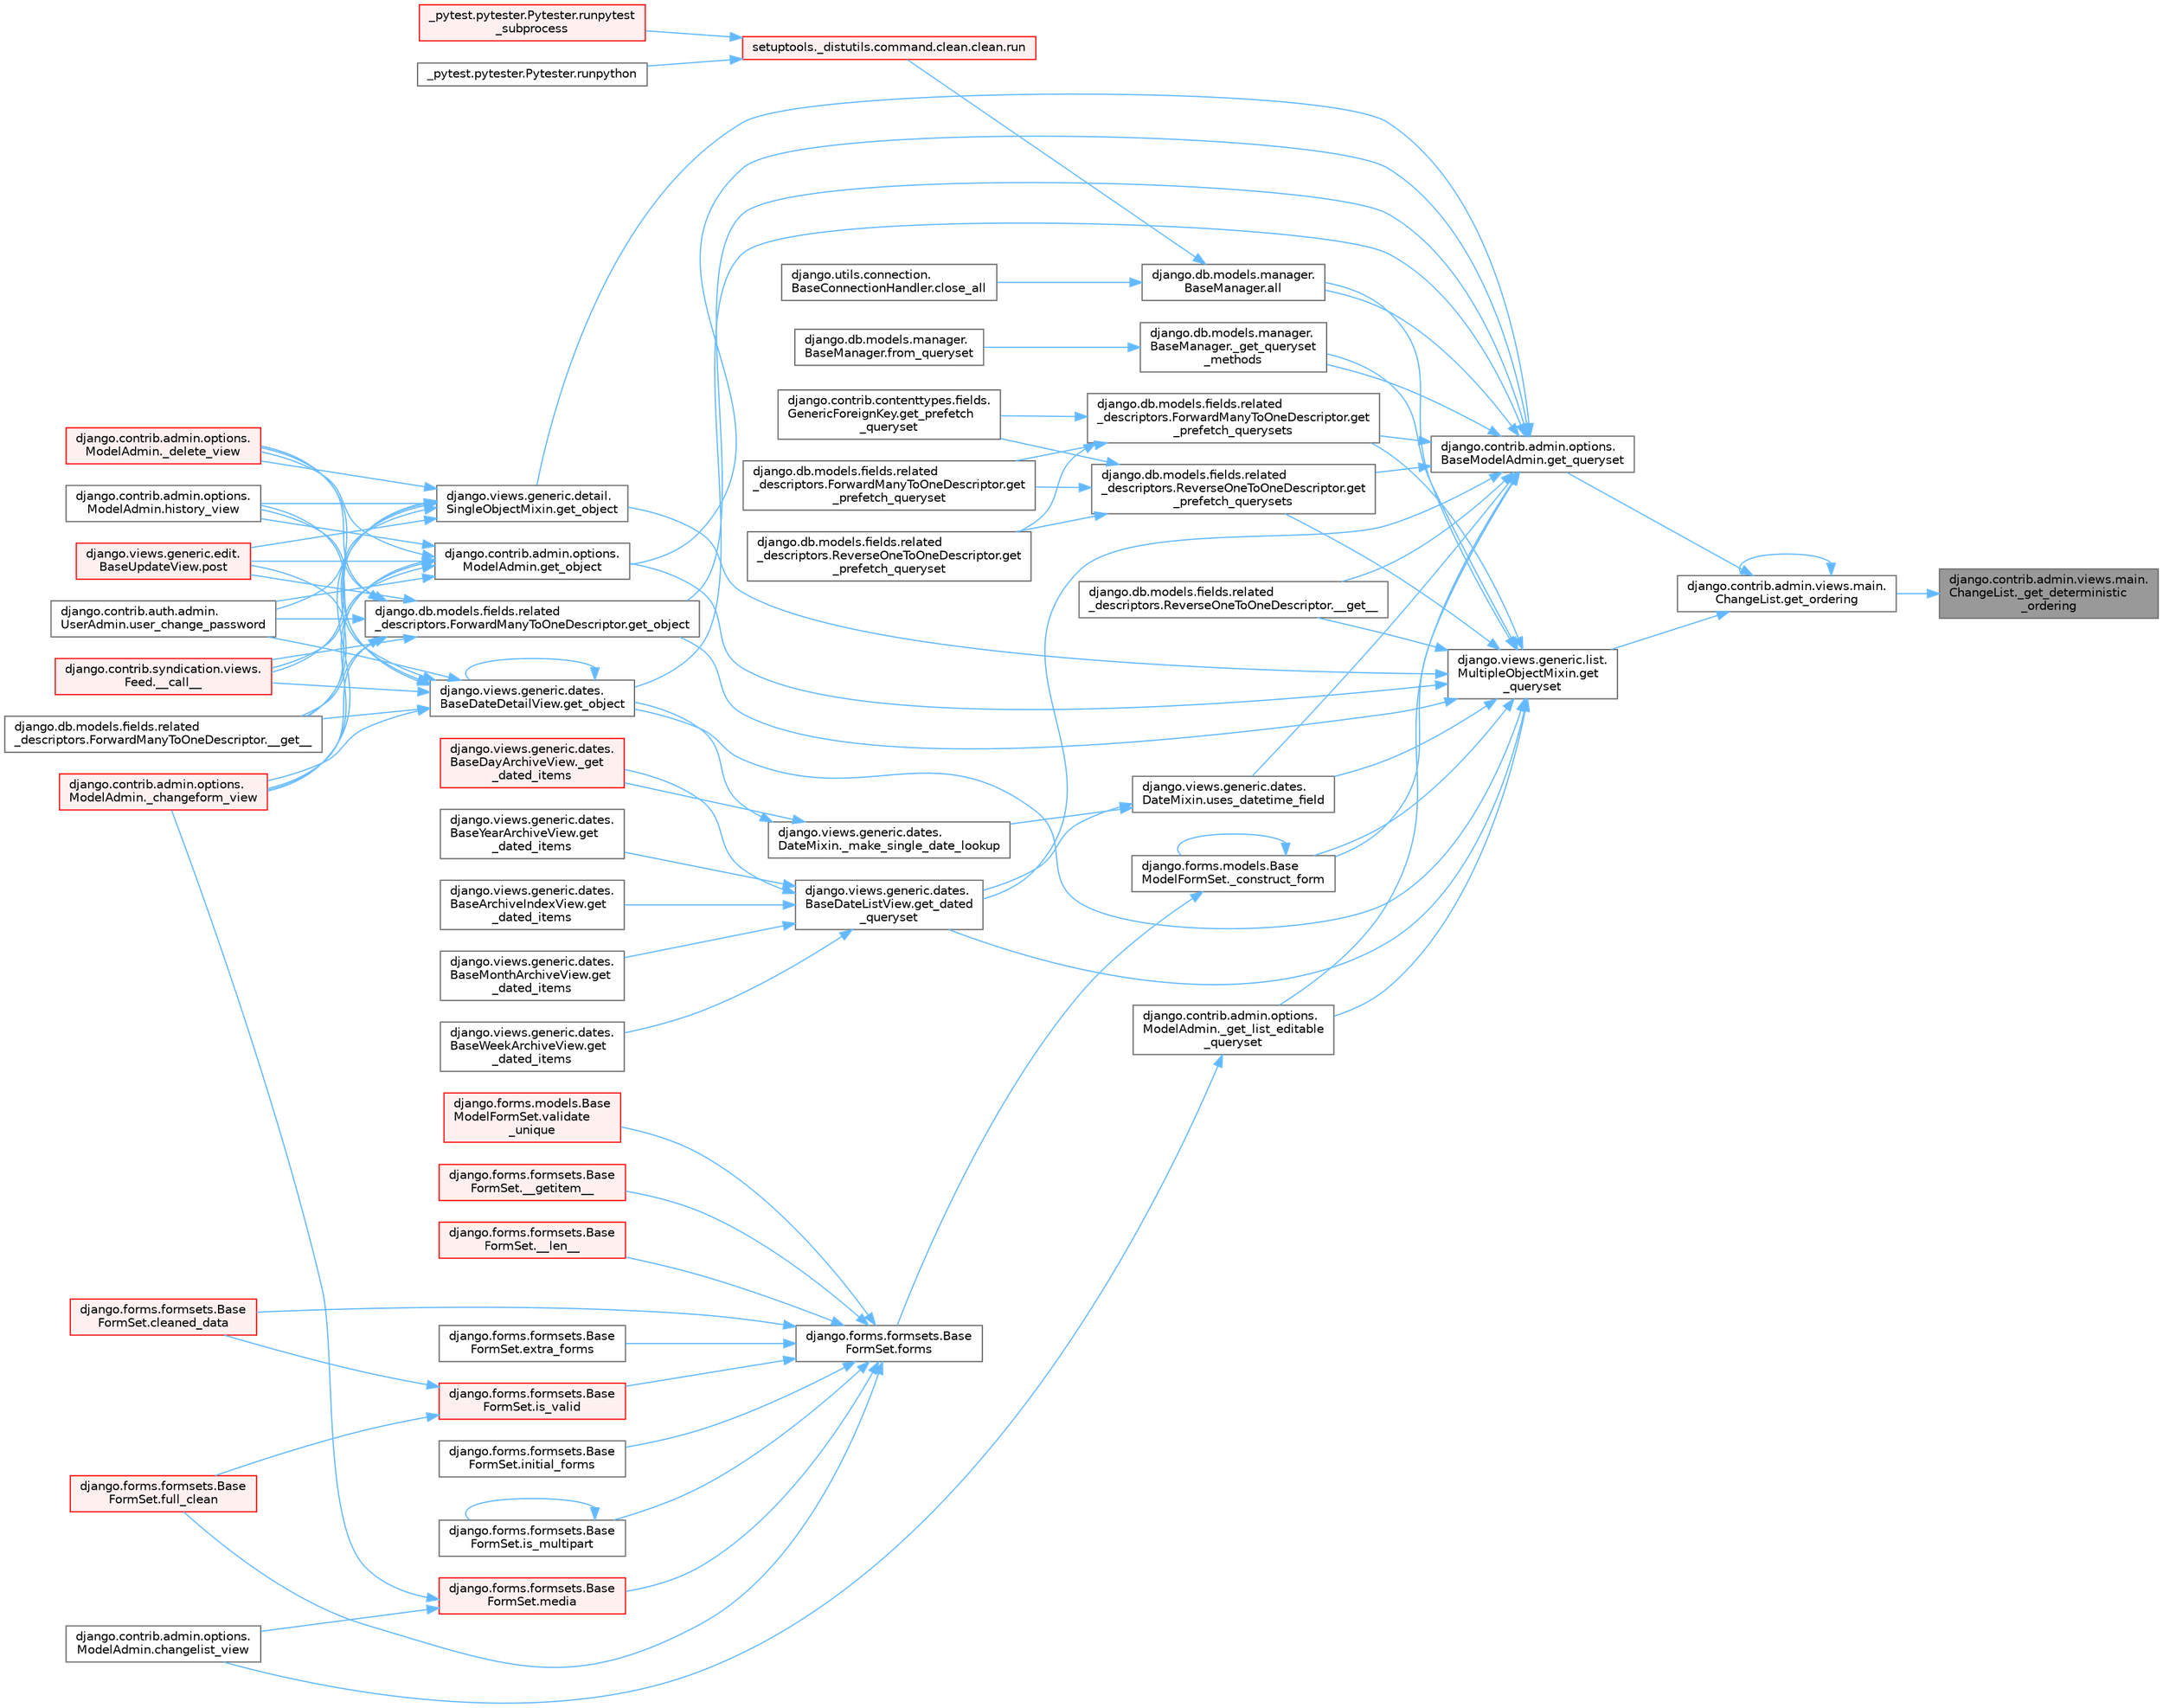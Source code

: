 digraph "django.contrib.admin.views.main.ChangeList._get_deterministic_ordering"
{
 // LATEX_PDF_SIZE
  bgcolor="transparent";
  edge [fontname=Helvetica,fontsize=10,labelfontname=Helvetica,labelfontsize=10];
  node [fontname=Helvetica,fontsize=10,shape=box,height=0.2,width=0.4];
  rankdir="RL";
  Node1 [id="Node000001",label="django.contrib.admin.views.main.\lChangeList._get_deterministic\l_ordering",height=0.2,width=0.4,color="gray40", fillcolor="grey60", style="filled", fontcolor="black",tooltip=" "];
  Node1 -> Node2 [id="edge1_Node000001_Node000002",dir="back",color="steelblue1",style="solid",tooltip=" "];
  Node2 [id="Node000002",label="django.contrib.admin.views.main.\lChangeList.get_ordering",height=0.2,width=0.4,color="grey40", fillcolor="white", style="filled",URL="$classdjango_1_1contrib_1_1admin_1_1views_1_1main_1_1_change_list.html#a87413968b7e496bc20cdc428329a8f93",tooltip=" "];
  Node2 -> Node2 [id="edge2_Node000002_Node000002",dir="back",color="steelblue1",style="solid",tooltip=" "];
  Node2 -> Node3 [id="edge3_Node000002_Node000003",dir="back",color="steelblue1",style="solid",tooltip=" "];
  Node3 [id="Node000003",label="django.contrib.admin.options.\lBaseModelAdmin.get_queryset",height=0.2,width=0.4,color="grey40", fillcolor="white", style="filled",URL="$classdjango_1_1contrib_1_1admin_1_1options_1_1_base_model_admin.html#a785da85de69766ce5f736de0e4de80c5",tooltip=" "];
  Node3 -> Node4 [id="edge4_Node000003_Node000004",dir="back",color="steelblue1",style="solid",tooltip=" "];
  Node4 [id="Node000004",label="django.db.models.fields.related\l_descriptors.ReverseOneToOneDescriptor.__get__",height=0.2,width=0.4,color="grey40", fillcolor="white", style="filled",URL="$classdjango_1_1db_1_1models_1_1fields_1_1related__descriptors_1_1_reverse_one_to_one_descriptor.html#ad62c522f9bb4b91174a3437b3f978f6b",tooltip=" "];
  Node3 -> Node5 [id="edge5_Node000003_Node000005",dir="back",color="steelblue1",style="solid",tooltip=" "];
  Node5 [id="Node000005",label="django.forms.models.Base\lModelFormSet._construct_form",height=0.2,width=0.4,color="grey40", fillcolor="white", style="filled",URL="$classdjango_1_1forms_1_1models_1_1_base_model_form_set.html#a2318f52c4f2963f7674c8e15e2f3c324",tooltip=" "];
  Node5 -> Node5 [id="edge6_Node000005_Node000005",dir="back",color="steelblue1",style="solid",tooltip=" "];
  Node5 -> Node6 [id="edge7_Node000005_Node000006",dir="back",color="steelblue1",style="solid",tooltip=" "];
  Node6 [id="Node000006",label="django.forms.formsets.Base\lFormSet.forms",height=0.2,width=0.4,color="grey40", fillcolor="white", style="filled",URL="$classdjango_1_1forms_1_1formsets_1_1_base_form_set.html#a398234150267aa3c6dceaa20a7a507f1",tooltip=" "];
  Node6 -> Node7 [id="edge8_Node000006_Node000007",dir="back",color="steelblue1",style="solid",tooltip=" "];
  Node7 [id="Node000007",label="django.forms.formsets.Base\lFormSet.__getitem__",height=0.2,width=0.4,color="red", fillcolor="#FFF0F0", style="filled",URL="$classdjango_1_1forms_1_1formsets_1_1_base_form_set.html#a3ed6460d03a41c30d519e9170d0a17cc",tooltip=" "];
  Node6 -> Node3178 [id="edge9_Node000006_Node003178",dir="back",color="steelblue1",style="solid",tooltip=" "];
  Node3178 [id="Node003178",label="django.forms.formsets.Base\lFormSet.__len__",height=0.2,width=0.4,color="red", fillcolor="#FFF0F0", style="filled",URL="$classdjango_1_1forms_1_1formsets_1_1_base_form_set.html#aa8c1dfbddcb29c04ad7bf814137b3c36",tooltip=" "];
  Node6 -> Node1766 [id="edge10_Node000006_Node001766",dir="back",color="steelblue1",style="solid",tooltip=" "];
  Node1766 [id="Node001766",label="django.forms.formsets.Base\lFormSet.cleaned_data",height=0.2,width=0.4,color="red", fillcolor="#FFF0F0", style="filled",URL="$classdjango_1_1forms_1_1formsets_1_1_base_form_set.html#ae51d85dd3faa160668adba372c4e87f7",tooltip=" "];
  Node6 -> Node1919 [id="edge11_Node000006_Node001919",dir="back",color="steelblue1",style="solid",tooltip=" "];
  Node1919 [id="Node001919",label="django.forms.formsets.Base\lFormSet.extra_forms",height=0.2,width=0.4,color="grey40", fillcolor="white", style="filled",URL="$classdjango_1_1forms_1_1formsets_1_1_base_form_set.html#a80e8dd7968259b3ccdfd86ac190c342a",tooltip=" "];
  Node6 -> Node1786 [id="edge12_Node000006_Node001786",dir="back",color="steelblue1",style="solid",tooltip=" "];
  Node1786 [id="Node001786",label="django.forms.formsets.Base\lFormSet.full_clean",height=0.2,width=0.4,color="red", fillcolor="#FFF0F0", style="filled",URL="$classdjango_1_1forms_1_1formsets_1_1_base_form_set.html#aa475bdb58853c14bfcd93bd7b494e3b1",tooltip=" "];
  Node6 -> Node1920 [id="edge13_Node000006_Node001920",dir="back",color="steelblue1",style="solid",tooltip=" "];
  Node1920 [id="Node001920",label="django.forms.formsets.Base\lFormSet.initial_forms",height=0.2,width=0.4,color="grey40", fillcolor="white", style="filled",URL="$classdjango_1_1forms_1_1formsets_1_1_base_form_set.html#a36a0e4b12f42f368c74d3a704cc58d03",tooltip=" "];
  Node6 -> Node1892 [id="edge14_Node000006_Node001892",dir="back",color="steelblue1",style="solid",tooltip=" "];
  Node1892 [id="Node001892",label="django.forms.formsets.Base\lFormSet.is_multipart",height=0.2,width=0.4,color="grey40", fillcolor="white", style="filled",URL="$classdjango_1_1forms_1_1formsets_1_1_base_form_set.html#a70cb5455998cfb8556810d3215d617c8",tooltip=" "];
  Node1892 -> Node1892 [id="edge15_Node001892_Node001892",dir="back",color="steelblue1",style="solid",tooltip=" "];
  Node6 -> Node1785 [id="edge16_Node000006_Node001785",dir="back",color="steelblue1",style="solid",tooltip=" "];
  Node1785 [id="Node001785",label="django.forms.formsets.Base\lFormSet.is_valid",height=0.2,width=0.4,color="red", fillcolor="#FFF0F0", style="filled",URL="$classdjango_1_1forms_1_1formsets_1_1_base_form_set.html#a713477cfb7c01e723400df62b49c250c",tooltip=" "];
  Node1785 -> Node1766 [id="edge17_Node001785_Node001766",dir="back",color="steelblue1",style="solid",tooltip=" "];
  Node1785 -> Node1786 [id="edge18_Node001785_Node001786",dir="back",color="steelblue1",style="solid",tooltip=" "];
  Node6 -> Node1893 [id="edge19_Node000006_Node001893",dir="back",color="steelblue1",style="solid",tooltip=" "];
  Node1893 [id="Node001893",label="django.forms.formsets.Base\lFormSet.media",height=0.2,width=0.4,color="red", fillcolor="#FFF0F0", style="filled",URL="$classdjango_1_1forms_1_1formsets_1_1_base_form_set.html#a6f8913e4888f6eb8afa928cf91e9c8f9",tooltip=" "];
  Node1893 -> Node1894 [id="edge20_Node001893_Node001894",dir="back",color="steelblue1",style="solid",tooltip=" "];
  Node1894 [id="Node001894",label="django.contrib.admin.options.\lModelAdmin._changeform_view",height=0.2,width=0.4,color="red", fillcolor="#FFF0F0", style="filled",URL="$classdjango_1_1contrib_1_1admin_1_1options_1_1_model_admin.html#a06082f9f8128d66a16cda8098c673dae",tooltip=" "];
  Node1893 -> Node1898 [id="edge21_Node001893_Node001898",dir="back",color="steelblue1",style="solid",tooltip=" "];
  Node1898 [id="Node001898",label="django.contrib.admin.options.\lModelAdmin.changelist_view",height=0.2,width=0.4,color="grey40", fillcolor="white", style="filled",URL="$classdjango_1_1contrib_1_1admin_1_1options_1_1_model_admin.html#af5f3d8010317ded7325e649561a4d909",tooltip=" "];
  Node6 -> Node3179 [id="edge22_Node000006_Node003179",dir="back",color="steelblue1",style="solid",tooltip=" "];
  Node3179 [id="Node003179",label="django.forms.models.Base\lModelFormSet.validate\l_unique",height=0.2,width=0.4,color="red", fillcolor="#FFF0F0", style="filled",URL="$classdjango_1_1forms_1_1models_1_1_base_model_form_set.html#a0d01f97a86fd02a126b2fd51d02fd07d",tooltip=" "];
  Node3 -> Node2737 [id="edge23_Node000003_Node002737",dir="back",color="steelblue1",style="solid",tooltip=" "];
  Node2737 [id="Node002737",label="django.contrib.admin.options.\lModelAdmin._get_list_editable\l_queryset",height=0.2,width=0.4,color="grey40", fillcolor="white", style="filled",URL="$classdjango_1_1contrib_1_1admin_1_1options_1_1_model_admin.html#ae453d8065f838cd81cab58bc5797fd99",tooltip=" "];
  Node2737 -> Node1898 [id="edge24_Node002737_Node001898",dir="back",color="steelblue1",style="solid",tooltip=" "];
  Node3 -> Node2738 [id="edge25_Node000003_Node002738",dir="back",color="steelblue1",style="solid",tooltip=" "];
  Node2738 [id="Node002738",label="django.db.models.manager.\lBaseManager._get_queryset\l_methods",height=0.2,width=0.4,color="grey40", fillcolor="white", style="filled",URL="$classdjango_1_1db_1_1models_1_1manager_1_1_base_manager.html#a7ef7be0dacbeaa96e518c225b954d2c4",tooltip=" "];
  Node2738 -> Node2739 [id="edge26_Node002738_Node002739",dir="back",color="steelblue1",style="solid",tooltip=" "];
  Node2739 [id="Node002739",label="django.db.models.manager.\lBaseManager.from_queryset",height=0.2,width=0.4,color="grey40", fillcolor="white", style="filled",URL="$classdjango_1_1db_1_1models_1_1manager_1_1_base_manager.html#a539a31c3e4714b562c785d374a2dbc9b",tooltip=" "];
  Node3 -> Node2740 [id="edge27_Node000003_Node002740",dir="back",color="steelblue1",style="solid",tooltip=" "];
  Node2740 [id="Node002740",label="django.db.models.manager.\lBaseManager.all",height=0.2,width=0.4,color="grey40", fillcolor="white", style="filled",URL="$classdjango_1_1db_1_1models_1_1manager_1_1_base_manager.html#a348dacddedfc163dc130f6c2620869b0",tooltip=" "];
  Node2740 -> Node2741 [id="edge28_Node002740_Node002741",dir="back",color="steelblue1",style="solid",tooltip=" "];
  Node2741 [id="Node002741",label="django.utils.connection.\lBaseConnectionHandler.close_all",height=0.2,width=0.4,color="grey40", fillcolor="white", style="filled",URL="$classdjango_1_1utils_1_1connection_1_1_base_connection_handler.html#a2dbd9163239e828581c41273647476dc",tooltip=" "];
  Node2740 -> Node2742 [id="edge29_Node002740_Node002742",dir="back",color="steelblue1",style="solid",tooltip=" "];
  Node2742 [id="Node002742",label="setuptools._distutils.command.clean.clean.run",height=0.2,width=0.4,color="red", fillcolor="#FFF0F0", style="filled",URL="$classsetuptools_1_1__distutils_1_1command_1_1clean_1_1clean.html#a578cf5beb91399cf9f10329bcd7e0dd5",tooltip=" "];
  Node2742 -> Node89 [id="edge30_Node002742_Node000089",dir="back",color="steelblue1",style="solid",tooltip=" "];
  Node89 [id="Node000089",label="_pytest.pytester.Pytester.runpytest\l_subprocess",height=0.2,width=0.4,color="red", fillcolor="#FFF0F0", style="filled",URL="$class__pytest_1_1pytester_1_1_pytester.html#a59323c6d6a1469a1206f1c0b8fce99c9",tooltip=" "];
  Node2742 -> Node91 [id="edge31_Node002742_Node000091",dir="back",color="steelblue1",style="solid",tooltip=" "];
  Node91 [id="Node000091",label="_pytest.pytester.Pytester.runpython",height=0.2,width=0.4,color="grey40", fillcolor="white", style="filled",URL="$class__pytest_1_1pytester_1_1_pytester.html#a4e0c539507f15fd333cf618faf9687ef",tooltip=" "];
  Node3 -> Node2743 [id="edge32_Node000003_Node002743",dir="back",color="steelblue1",style="solid",tooltip=" "];
  Node2743 [id="Node002743",label="django.views.generic.dates.\lBaseDateListView.get_dated\l_queryset",height=0.2,width=0.4,color="grey40", fillcolor="white", style="filled",URL="$classdjango_1_1views_1_1generic_1_1dates_1_1_base_date_list_view.html#ad97300c63f99eef4ed95aa9d8f73520b",tooltip=" "];
  Node2743 -> Node2744 [id="edge33_Node002743_Node002744",dir="back",color="steelblue1",style="solid",tooltip=" "];
  Node2744 [id="Node002744",label="django.views.generic.dates.\lBaseDayArchiveView._get\l_dated_items",height=0.2,width=0.4,color="red", fillcolor="#FFF0F0", style="filled",URL="$classdjango_1_1views_1_1generic_1_1dates_1_1_base_day_archive_view.html#a3ca193a0859b2fbe8f0ae162272652f8",tooltip=" "];
  Node2743 -> Node2747 [id="edge34_Node002743_Node002747",dir="back",color="steelblue1",style="solid",tooltip=" "];
  Node2747 [id="Node002747",label="django.views.generic.dates.\lBaseArchiveIndexView.get\l_dated_items",height=0.2,width=0.4,color="grey40", fillcolor="white", style="filled",URL="$classdjango_1_1views_1_1generic_1_1dates_1_1_base_archive_index_view.html#ab9794c8a807f2b820629179ebfc41e2c",tooltip=" "];
  Node2743 -> Node2748 [id="edge35_Node002743_Node002748",dir="back",color="steelblue1",style="solid",tooltip=" "];
  Node2748 [id="Node002748",label="django.views.generic.dates.\lBaseMonthArchiveView.get\l_dated_items",height=0.2,width=0.4,color="grey40", fillcolor="white", style="filled",URL="$classdjango_1_1views_1_1generic_1_1dates_1_1_base_month_archive_view.html#ae62ad9b839e3904bd2162b5e92b6d02d",tooltip=" "];
  Node2743 -> Node2749 [id="edge36_Node002743_Node002749",dir="back",color="steelblue1",style="solid",tooltip=" "];
  Node2749 [id="Node002749",label="django.views.generic.dates.\lBaseWeekArchiveView.get\l_dated_items",height=0.2,width=0.4,color="grey40", fillcolor="white", style="filled",URL="$classdjango_1_1views_1_1generic_1_1dates_1_1_base_week_archive_view.html#a4217000f6b9b08cbc97f6b079ad98ea5",tooltip=" "];
  Node2743 -> Node2750 [id="edge37_Node002743_Node002750",dir="back",color="steelblue1",style="solid",tooltip=" "];
  Node2750 [id="Node002750",label="django.views.generic.dates.\lBaseYearArchiveView.get\l_dated_items",height=0.2,width=0.4,color="grey40", fillcolor="white", style="filled",URL="$classdjango_1_1views_1_1generic_1_1dates_1_1_base_year_archive_view.html#af1e2e3364ceacb5fd46eef85345ee94a",tooltip=" "];
  Node3 -> Node2751 [id="edge38_Node000003_Node002751",dir="back",color="steelblue1",style="solid",tooltip=" "];
  Node2751 [id="Node002751",label="django.contrib.admin.options.\lModelAdmin.get_object",height=0.2,width=0.4,color="grey40", fillcolor="white", style="filled",URL="$classdjango_1_1contrib_1_1admin_1_1options_1_1_model_admin.html#ac7b9acc5607b931a130f004f73adcc6c",tooltip=" "];
  Node2751 -> Node1911 [id="edge39_Node002751_Node001911",dir="back",color="steelblue1",style="solid",tooltip=" "];
  Node1911 [id="Node001911",label="django.contrib.syndication.views.\lFeed.__call__",height=0.2,width=0.4,color="red", fillcolor="#FFF0F0", style="filled",URL="$classdjango_1_1contrib_1_1syndication_1_1views_1_1_feed.html#ac7a9680a1b709d8eb37ae3c6ce000220",tooltip=" "];
  Node2751 -> Node1319 [id="edge40_Node002751_Node001319",dir="back",color="steelblue1",style="solid",tooltip=" "];
  Node1319 [id="Node001319",label="django.db.models.fields.related\l_descriptors.ForwardManyToOneDescriptor.__get__",height=0.2,width=0.4,color="grey40", fillcolor="white", style="filled",URL="$classdjango_1_1db_1_1models_1_1fields_1_1related__descriptors_1_1_forward_many_to_one_descriptor.html#a52832880c8df770ce001c0b0bb51e64d",tooltip=" "];
  Node2751 -> Node1894 [id="edge41_Node002751_Node001894",dir="back",color="steelblue1",style="solid",tooltip=" "];
  Node2751 -> Node187 [id="edge42_Node002751_Node000187",dir="back",color="steelblue1",style="solid",tooltip=" "];
  Node187 [id="Node000187",label="django.contrib.admin.options.\lModelAdmin._delete_view",height=0.2,width=0.4,color="red", fillcolor="#FFF0F0", style="filled",URL="$classdjango_1_1contrib_1_1admin_1_1options_1_1_model_admin.html#a227a18e24751790170d555523ab15e93",tooltip=" "];
  Node2751 -> Node2701 [id="edge43_Node002751_Node002701",dir="back",color="steelblue1",style="solid",tooltip=" "];
  Node2701 [id="Node002701",label="django.contrib.admin.options.\lModelAdmin.history_view",height=0.2,width=0.4,color="grey40", fillcolor="white", style="filled",URL="$classdjango_1_1contrib_1_1admin_1_1options_1_1_model_admin.html#aaa87a68789f637fa6682c1daf2a4bda8",tooltip=" "];
  Node2751 -> Node2702 [id="edge44_Node002751_Node002702",dir="back",color="steelblue1",style="solid",tooltip=" "];
  Node2702 [id="Node002702",label="django.views.generic.edit.\lBaseUpdateView.post",height=0.2,width=0.4,color="red", fillcolor="#FFF0F0", style="filled",URL="$classdjango_1_1views_1_1generic_1_1edit_1_1_base_update_view.html#abb9e5510c9d5b54425f0874940f45d73",tooltip=" "];
  Node2751 -> Node2703 [id="edge45_Node002751_Node002703",dir="back",color="steelblue1",style="solid",tooltip=" "];
  Node2703 [id="Node002703",label="django.contrib.auth.admin.\lUserAdmin.user_change_password",height=0.2,width=0.4,color="grey40", fillcolor="white", style="filled",URL="$classdjango_1_1contrib_1_1auth_1_1admin_1_1_user_admin.html#a65ccab8e46b966ac28d5b117abf0d5f5",tooltip=" "];
  Node3 -> Node2700 [id="edge46_Node000003_Node002700",dir="back",color="steelblue1",style="solid",tooltip=" "];
  Node2700 [id="Node002700",label="django.db.models.fields.related\l_descriptors.ForwardManyToOneDescriptor.get_object",height=0.2,width=0.4,color="grey40", fillcolor="white", style="filled",URL="$classdjango_1_1db_1_1models_1_1fields_1_1related__descriptors_1_1_forward_many_to_one_descriptor.html#a53e30c8b305a3998dd43c1e6357e4bc4",tooltip=" "];
  Node2700 -> Node1911 [id="edge47_Node002700_Node001911",dir="back",color="steelblue1",style="solid",tooltip=" "];
  Node2700 -> Node1319 [id="edge48_Node002700_Node001319",dir="back",color="steelblue1",style="solid",tooltip=" "];
  Node2700 -> Node1894 [id="edge49_Node002700_Node001894",dir="back",color="steelblue1",style="solid",tooltip=" "];
  Node2700 -> Node187 [id="edge50_Node002700_Node000187",dir="back",color="steelblue1",style="solid",tooltip=" "];
  Node2700 -> Node2701 [id="edge51_Node002700_Node002701",dir="back",color="steelblue1",style="solid",tooltip=" "];
  Node2700 -> Node2702 [id="edge52_Node002700_Node002702",dir="back",color="steelblue1",style="solid",tooltip=" "];
  Node2700 -> Node2703 [id="edge53_Node002700_Node002703",dir="back",color="steelblue1",style="solid",tooltip=" "];
  Node3 -> Node2752 [id="edge54_Node000003_Node002752",dir="back",color="steelblue1",style="solid",tooltip=" "];
  Node2752 [id="Node002752",label="django.views.generic.dates.\lBaseDateDetailView.get_object",height=0.2,width=0.4,color="grey40", fillcolor="white", style="filled",URL="$classdjango_1_1views_1_1generic_1_1dates_1_1_base_date_detail_view.html#a7c08557dbbb8af87ec6f8fab884e6f5e",tooltip=" "];
  Node2752 -> Node1911 [id="edge55_Node002752_Node001911",dir="back",color="steelblue1",style="solid",tooltip=" "];
  Node2752 -> Node1319 [id="edge56_Node002752_Node001319",dir="back",color="steelblue1",style="solid",tooltip=" "];
  Node2752 -> Node1894 [id="edge57_Node002752_Node001894",dir="back",color="steelblue1",style="solid",tooltip=" "];
  Node2752 -> Node187 [id="edge58_Node002752_Node000187",dir="back",color="steelblue1",style="solid",tooltip=" "];
  Node2752 -> Node2752 [id="edge59_Node002752_Node002752",dir="back",color="steelblue1",style="solid",tooltip=" "];
  Node2752 -> Node2701 [id="edge60_Node002752_Node002701",dir="back",color="steelblue1",style="solid",tooltip=" "];
  Node2752 -> Node2702 [id="edge61_Node002752_Node002702",dir="back",color="steelblue1",style="solid",tooltip=" "];
  Node2752 -> Node2703 [id="edge62_Node002752_Node002703",dir="back",color="steelblue1",style="solid",tooltip=" "];
  Node3 -> Node2753 [id="edge63_Node000003_Node002753",dir="back",color="steelblue1",style="solid",tooltip=" "];
  Node2753 [id="Node002753",label="django.views.generic.detail.\lSingleObjectMixin.get_object",height=0.2,width=0.4,color="grey40", fillcolor="white", style="filled",URL="$classdjango_1_1views_1_1generic_1_1detail_1_1_single_object_mixin.html#ab853f97e997d069a858d4bb5e93092ad",tooltip=" "];
  Node2753 -> Node1911 [id="edge64_Node002753_Node001911",dir="back",color="steelblue1",style="solid",tooltip=" "];
  Node2753 -> Node1319 [id="edge65_Node002753_Node001319",dir="back",color="steelblue1",style="solid",tooltip=" "];
  Node2753 -> Node1894 [id="edge66_Node002753_Node001894",dir="back",color="steelblue1",style="solid",tooltip=" "];
  Node2753 -> Node187 [id="edge67_Node002753_Node000187",dir="back",color="steelblue1",style="solid",tooltip=" "];
  Node2753 -> Node2701 [id="edge68_Node002753_Node002701",dir="back",color="steelblue1",style="solid",tooltip=" "];
  Node2753 -> Node2702 [id="edge69_Node002753_Node002702",dir="back",color="steelblue1",style="solid",tooltip=" "];
  Node2753 -> Node2703 [id="edge70_Node002753_Node002703",dir="back",color="steelblue1",style="solid",tooltip=" "];
  Node3 -> Node2735 [id="edge71_Node000003_Node002735",dir="back",color="steelblue1",style="solid",tooltip=" "];
  Node2735 [id="Node002735",label="django.db.models.fields.related\l_descriptors.ForwardManyToOneDescriptor.get\l_prefetch_querysets",height=0.2,width=0.4,color="grey40", fillcolor="white", style="filled",URL="$classdjango_1_1db_1_1models_1_1fields_1_1related__descriptors_1_1_forward_many_to_one_descriptor.html#a9838765ed5b0cd8063af62a3590596b3",tooltip=" "];
  Node2735 -> Node1863 [id="edge72_Node002735_Node001863",dir="back",color="steelblue1",style="solid",tooltip=" "];
  Node1863 [id="Node001863",label="django.contrib.contenttypes.fields.\lGenericForeignKey.get_prefetch\l_queryset",height=0.2,width=0.4,color="grey40", fillcolor="white", style="filled",URL="$classdjango_1_1contrib_1_1contenttypes_1_1fields_1_1_generic_foreign_key.html#aa09b3d5eafa2b68470982bc3cf3659fc",tooltip=" "];
  Node2735 -> Node1864 [id="edge73_Node002735_Node001864",dir="back",color="steelblue1",style="solid",tooltip=" "];
  Node1864 [id="Node001864",label="django.db.models.fields.related\l_descriptors.ForwardManyToOneDescriptor.get\l_prefetch_queryset",height=0.2,width=0.4,color="grey40", fillcolor="white", style="filled",URL="$classdjango_1_1db_1_1models_1_1fields_1_1related__descriptors_1_1_forward_many_to_one_descriptor.html#ab871be551ae57402ab078fb38cd128e4",tooltip=" "];
  Node2735 -> Node1865 [id="edge74_Node002735_Node001865",dir="back",color="steelblue1",style="solid",tooltip=" "];
  Node1865 [id="Node001865",label="django.db.models.fields.related\l_descriptors.ReverseOneToOneDescriptor.get\l_prefetch_queryset",height=0.2,width=0.4,color="grey40", fillcolor="white", style="filled",URL="$classdjango_1_1db_1_1models_1_1fields_1_1related__descriptors_1_1_reverse_one_to_one_descriptor.html#a5fec42b068cab3281971bfb0595b7172",tooltip=" "];
  Node3 -> Node2754 [id="edge75_Node000003_Node002754",dir="back",color="steelblue1",style="solid",tooltip=" "];
  Node2754 [id="Node002754",label="django.db.models.fields.related\l_descriptors.ReverseOneToOneDescriptor.get\l_prefetch_querysets",height=0.2,width=0.4,color="grey40", fillcolor="white", style="filled",URL="$classdjango_1_1db_1_1models_1_1fields_1_1related__descriptors_1_1_reverse_one_to_one_descriptor.html#a32881d523d9f0158510fcd0eaaa5e2a7",tooltip=" "];
  Node2754 -> Node1863 [id="edge76_Node002754_Node001863",dir="back",color="steelblue1",style="solid",tooltip=" "];
  Node2754 -> Node1864 [id="edge77_Node002754_Node001864",dir="back",color="steelblue1",style="solid",tooltip=" "];
  Node2754 -> Node1865 [id="edge78_Node002754_Node001865",dir="back",color="steelblue1",style="solid",tooltip=" "];
  Node3 -> Node2755 [id="edge79_Node000003_Node002755",dir="back",color="steelblue1",style="solid",tooltip=" "];
  Node2755 [id="Node002755",label="django.views.generic.dates.\lDateMixin.uses_datetime_field",height=0.2,width=0.4,color="grey40", fillcolor="white", style="filled",URL="$classdjango_1_1views_1_1generic_1_1dates_1_1_date_mixin.html#a1fb37f57858e32a16ec5b6328ae68adb",tooltip=" "];
  Node2755 -> Node2756 [id="edge80_Node002755_Node002756",dir="back",color="steelblue1",style="solid",tooltip=" "];
  Node2756 [id="Node002756",label="django.views.generic.dates.\lDateMixin._make_single_date_lookup",height=0.2,width=0.4,color="grey40", fillcolor="white", style="filled",URL="$classdjango_1_1views_1_1generic_1_1dates_1_1_date_mixin.html#ac17fc80d601666765dd9751d4b5e065d",tooltip=" "];
  Node2756 -> Node2744 [id="edge81_Node002756_Node002744",dir="back",color="steelblue1",style="solid",tooltip=" "];
  Node2756 -> Node2752 [id="edge82_Node002756_Node002752",dir="back",color="steelblue1",style="solid",tooltip=" "];
  Node2755 -> Node2743 [id="edge83_Node002755_Node002743",dir="back",color="steelblue1",style="solid",tooltip=" "];
  Node2 -> Node3181 [id="edge84_Node000002_Node003181",dir="back",color="steelblue1",style="solid",tooltip=" "];
  Node3181 [id="Node003181",label="django.views.generic.list.\lMultipleObjectMixin.get\l_queryset",height=0.2,width=0.4,color="grey40", fillcolor="white", style="filled",URL="$classdjango_1_1views_1_1generic_1_1list_1_1_multiple_object_mixin.html#a7ceb7f310a7a0d7fedfb90f1f2b5c226",tooltip=" "];
  Node3181 -> Node4 [id="edge85_Node003181_Node000004",dir="back",color="steelblue1",style="solid",tooltip=" "];
  Node3181 -> Node5 [id="edge86_Node003181_Node000005",dir="back",color="steelblue1",style="solid",tooltip=" "];
  Node3181 -> Node2737 [id="edge87_Node003181_Node002737",dir="back",color="steelblue1",style="solid",tooltip=" "];
  Node3181 -> Node2738 [id="edge88_Node003181_Node002738",dir="back",color="steelblue1",style="solid",tooltip=" "];
  Node3181 -> Node2740 [id="edge89_Node003181_Node002740",dir="back",color="steelblue1",style="solid",tooltip=" "];
  Node3181 -> Node2743 [id="edge90_Node003181_Node002743",dir="back",color="steelblue1",style="solid",tooltip=" "];
  Node3181 -> Node2751 [id="edge91_Node003181_Node002751",dir="back",color="steelblue1",style="solid",tooltip=" "];
  Node3181 -> Node2700 [id="edge92_Node003181_Node002700",dir="back",color="steelblue1",style="solid",tooltip=" "];
  Node3181 -> Node2752 [id="edge93_Node003181_Node002752",dir="back",color="steelblue1",style="solid",tooltip=" "];
  Node3181 -> Node2753 [id="edge94_Node003181_Node002753",dir="back",color="steelblue1",style="solid",tooltip=" "];
  Node3181 -> Node2735 [id="edge95_Node003181_Node002735",dir="back",color="steelblue1",style="solid",tooltip=" "];
  Node3181 -> Node2754 [id="edge96_Node003181_Node002754",dir="back",color="steelblue1",style="solid",tooltip=" "];
  Node3181 -> Node2755 [id="edge97_Node003181_Node002755",dir="back",color="steelblue1",style="solid",tooltip=" "];
}
